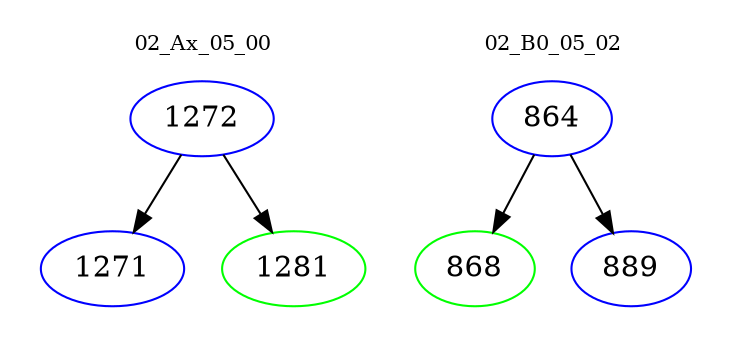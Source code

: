 digraph{
subgraph cluster_0 {
color = white
label = "02_Ax_05_00";
fontsize=10;
T0_1272 [label="1272", color="blue"]
T0_1272 -> T0_1271 [color="black"]
T0_1271 [label="1271", color="blue"]
T0_1272 -> T0_1281 [color="black"]
T0_1281 [label="1281", color="green"]
}
subgraph cluster_1 {
color = white
label = "02_B0_05_02";
fontsize=10;
T1_864 [label="864", color="blue"]
T1_864 -> T1_868 [color="black"]
T1_868 [label="868", color="green"]
T1_864 -> T1_889 [color="black"]
T1_889 [label="889", color="blue"]
}
}
